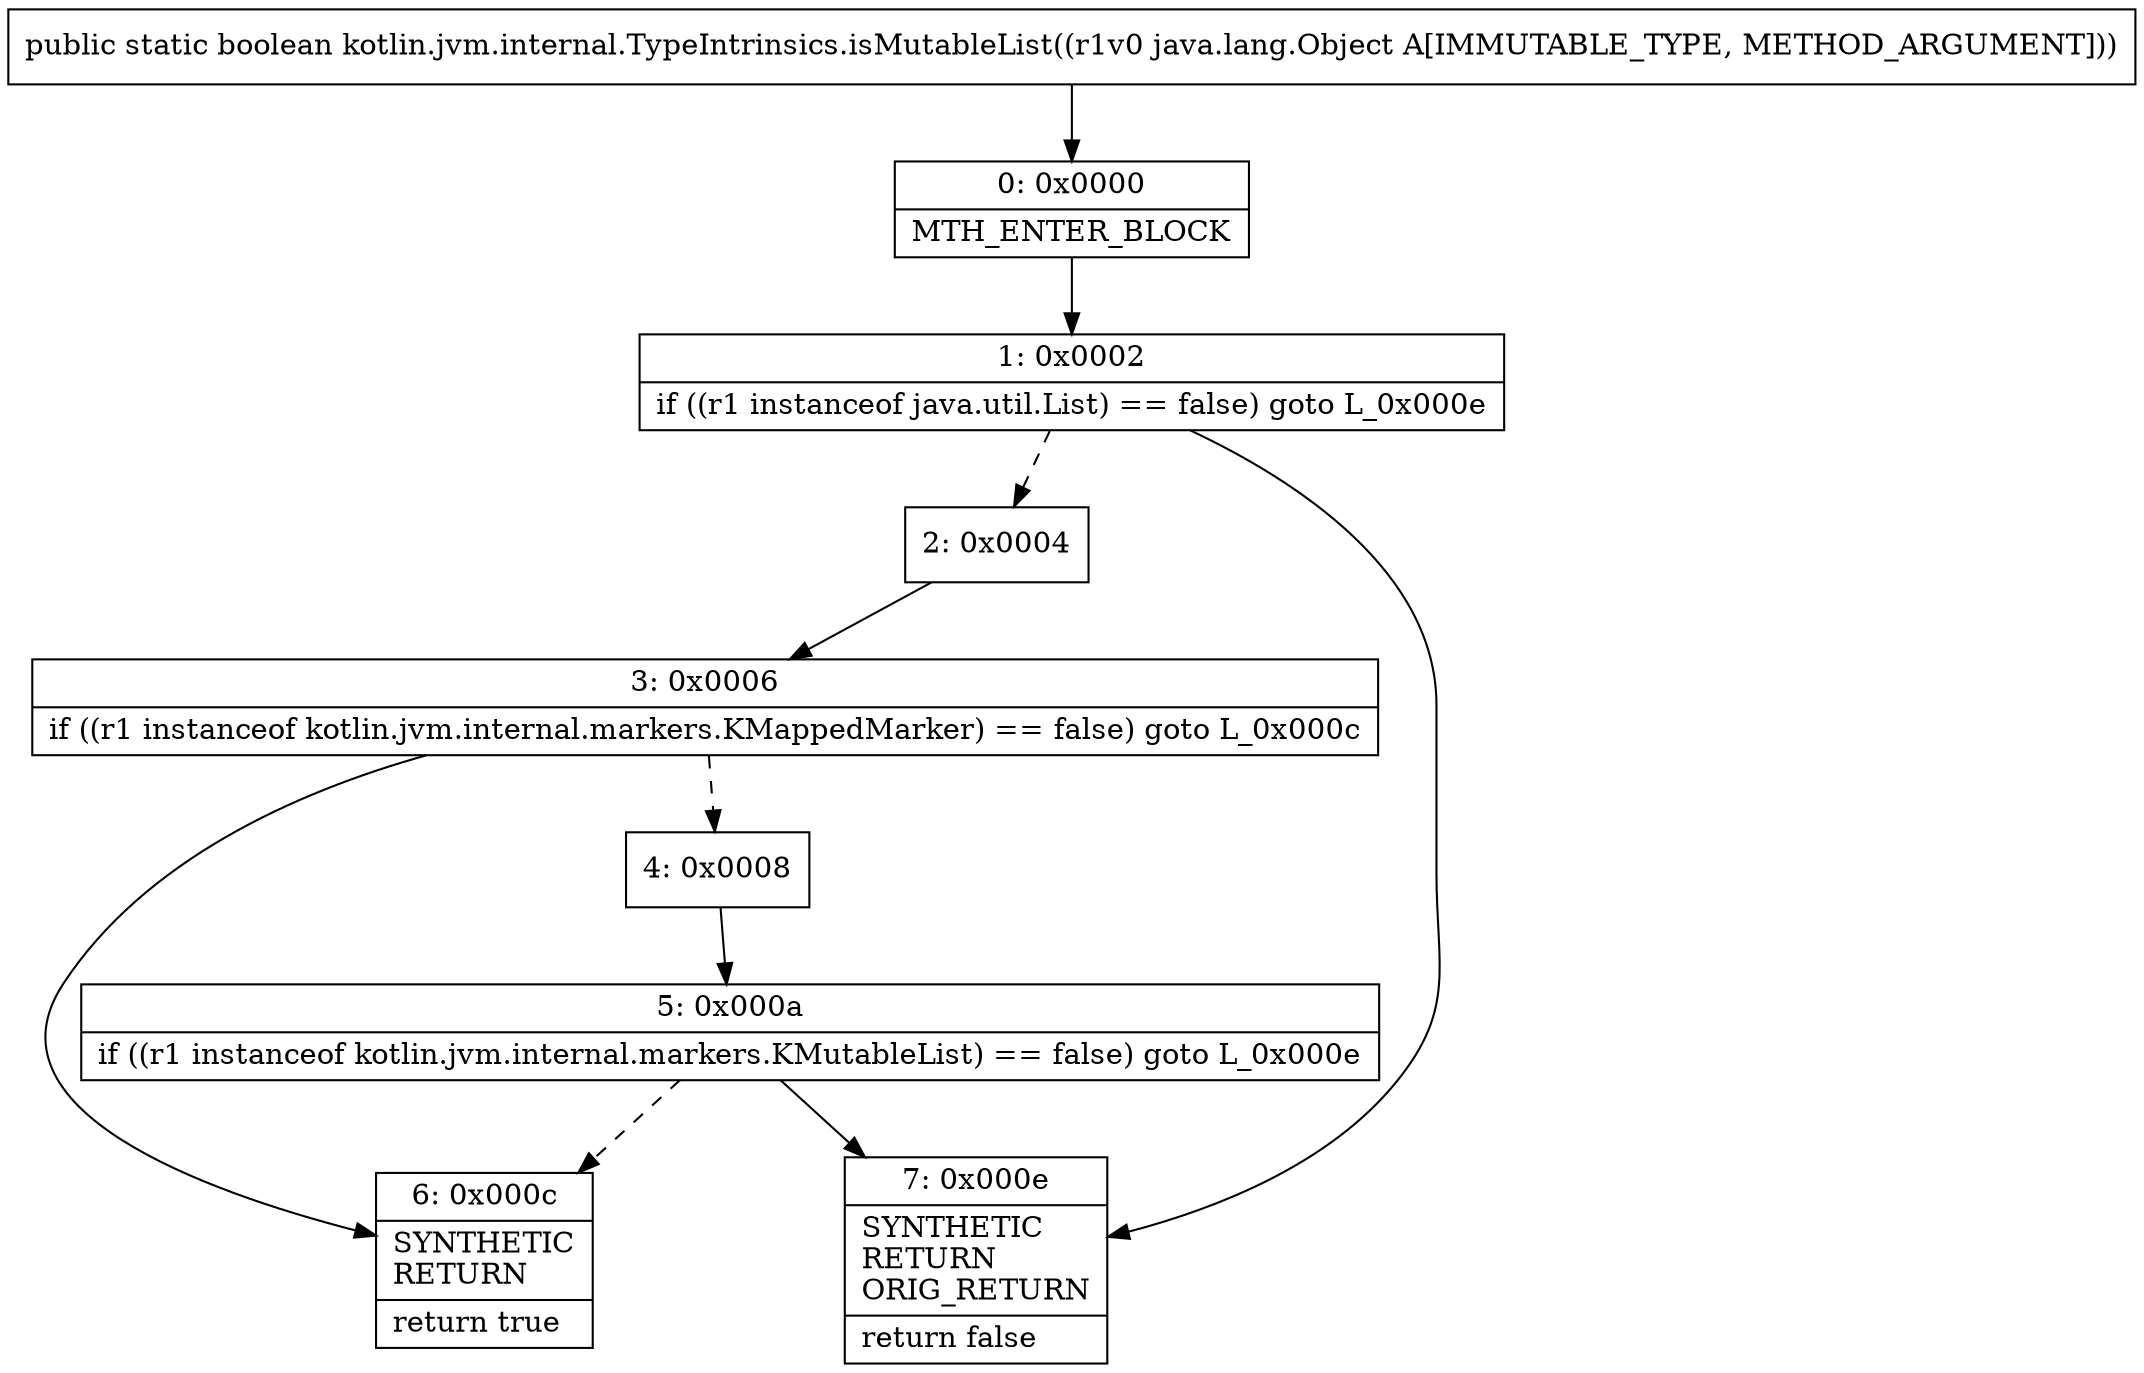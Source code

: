 digraph "CFG forkotlin.jvm.internal.TypeIntrinsics.isMutableList(Ljava\/lang\/Object;)Z" {
Node_0 [shape=record,label="{0\:\ 0x0000|MTH_ENTER_BLOCK\l}"];
Node_1 [shape=record,label="{1\:\ 0x0002|if ((r1 instanceof java.util.List) == false) goto L_0x000e\l}"];
Node_2 [shape=record,label="{2\:\ 0x0004}"];
Node_3 [shape=record,label="{3\:\ 0x0006|if ((r1 instanceof kotlin.jvm.internal.markers.KMappedMarker) == false) goto L_0x000c\l}"];
Node_4 [shape=record,label="{4\:\ 0x0008}"];
Node_5 [shape=record,label="{5\:\ 0x000a|if ((r1 instanceof kotlin.jvm.internal.markers.KMutableList) == false) goto L_0x000e\l}"];
Node_6 [shape=record,label="{6\:\ 0x000c|SYNTHETIC\lRETURN\l|return true\l}"];
Node_7 [shape=record,label="{7\:\ 0x000e|SYNTHETIC\lRETURN\lORIG_RETURN\l|return false\l}"];
MethodNode[shape=record,label="{public static boolean kotlin.jvm.internal.TypeIntrinsics.isMutableList((r1v0 java.lang.Object A[IMMUTABLE_TYPE, METHOD_ARGUMENT])) }"];
MethodNode -> Node_0;
Node_0 -> Node_1;
Node_1 -> Node_2[style=dashed];
Node_1 -> Node_7;
Node_2 -> Node_3;
Node_3 -> Node_4[style=dashed];
Node_3 -> Node_6;
Node_4 -> Node_5;
Node_5 -> Node_6[style=dashed];
Node_5 -> Node_7;
}

